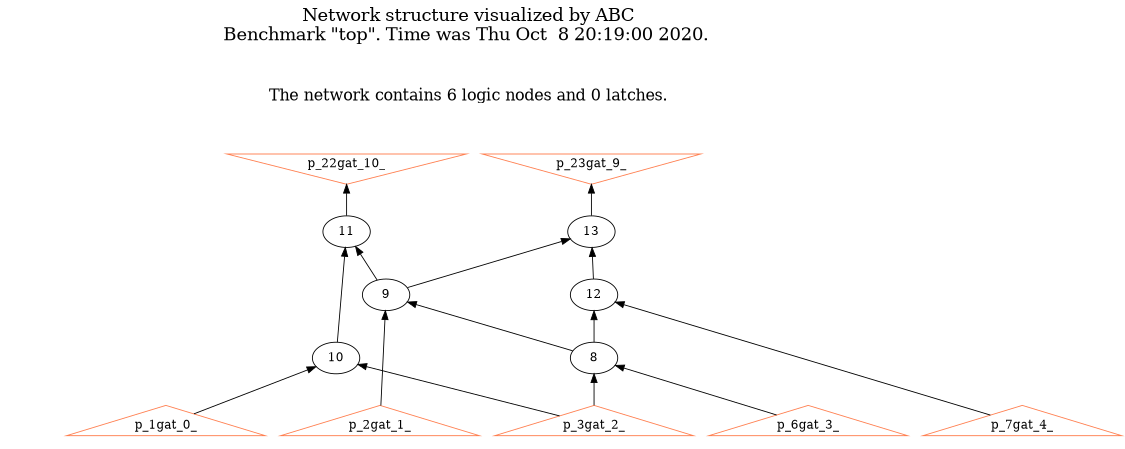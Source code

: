 # Network structure generated by ABC

digraph network {
size = "7.5,10";
center = true;
edge [dir = back];

{
  node [shape = plaintext];
  edge [style = invis];
  LevelTitle1 [label=""];
  LevelTitle2 [label=""];
  Level4 [label = ""];
  Level3 [label = ""];
  Level2 [label = ""];
  Level1 [label = ""];
  Level0 [label = ""];
  LevelTitle1 ->  LevelTitle2 ->  Level4 ->  Level3 ->  Level2 ->  Level1 ->  Level0;
}

{
  rank = same;
  LevelTitle1;
  title1 [shape=plaintext,
          fontsize=20,
          fontname = "Times-Roman",
          label="Network structure visualized by ABC\nBenchmark \"top\". Time was Thu Oct  8 20:19:00 2020. "
         ];
}

{
  rank = same;
  LevelTitle2;
  title2 [shape=plaintext,
          fontsize=18,
          fontname = "Times-Roman",
          label="The network contains 6 logic nodes and 0 latches.\n"
         ];
}

{
  rank = same;
  Level4;
  Node6 [label = "p_22gat_10_", shape = invtriangle, color = coral, fillcolor = coral];
  Node7 [label = "p_23gat_9_", shape = invtriangle, color = coral, fillcolor = coral];
}

{
  rank = same;
  Level3;
  Node11 [label = "11\n", shape = ellipse];
  Node13 [label = "13\n", shape = ellipse];
}

{
  rank = same;
  Level2;
  Node9 [label = "9\n", shape = ellipse];
  Node12 [label = "12\n", shape = ellipse];
}

{
  rank = same;
  Level1;
  Node8 [label = "8\n", shape = ellipse];
  Node10 [label = "10\n", shape = ellipse];
}

{
  rank = same;
  Level0;
  Node1 [label = "p_1gat_0_", shape = triangle, color = coral, fillcolor = coral];
  Node2 [label = "p_6gat_3_", shape = triangle, color = coral, fillcolor = coral];
  Node3 [label = "p_7gat_4_", shape = triangle, color = coral, fillcolor = coral];
  Node4 [label = "p_2gat_1_", shape = triangle, color = coral, fillcolor = coral];
  Node5 [label = "p_3gat_2_", shape = triangle, color = coral, fillcolor = coral];
}

title1 -> title2 [style = invis];
title2 -> Node6 [style = invis];
title2 -> Node7 [style = invis];
Node6 -> Node7 [style = invis];
Node6 -> Node11 [style = solid];
Node7 -> Node13 [style = solid];
Node8 -> Node2 [style = solid];
Node8 -> Node5 [style = solid];
Node9 -> Node4 [style = solid];
Node9 -> Node8 [style = solid];
Node10 -> Node1 [style = solid];
Node10 -> Node5 [style = solid];
Node11 -> Node9 [style = solid];
Node11 -> Node10 [style = solid];
Node12 -> Node3 [style = solid];
Node12 -> Node8 [style = solid];
Node13 -> Node9 [style = solid];
Node13 -> Node12 [style = solid];
}

